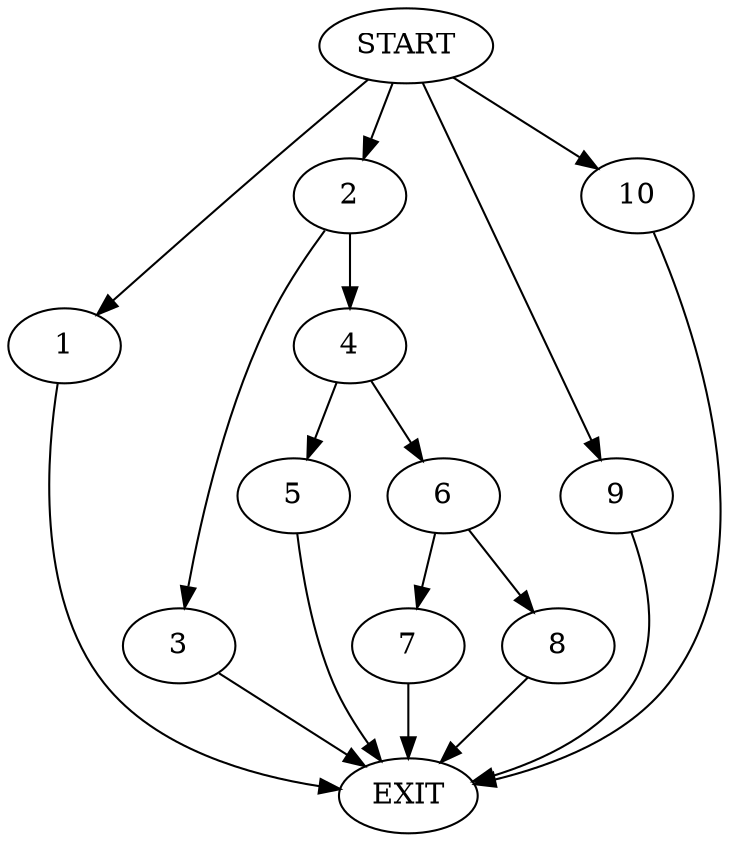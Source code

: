 digraph {
0 [label="START"]
11 [label="EXIT"]
0 -> 1
1 -> 11
0 -> 2
2 -> 3
2 -> 4
3 -> 11
4 -> 5
4 -> 6
5 -> 11
6 -> 7
6 -> 8
8 -> 11
7 -> 11
0 -> 9
9 -> 11
0 -> 10
10 -> 11
}
